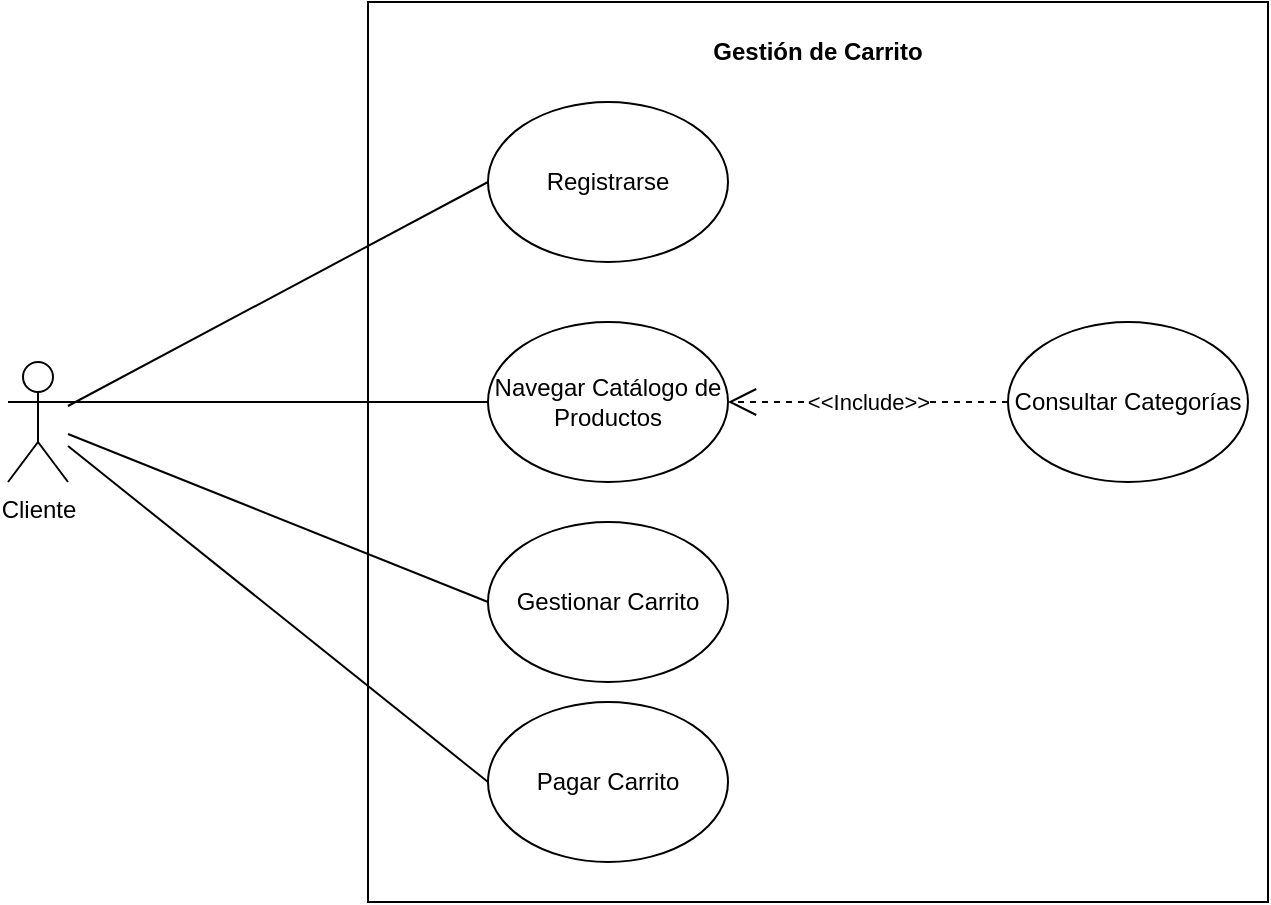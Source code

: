<mxfile version="22.0.8" type="github">
  <diagram name="Página-1" id="jRbx-y_SYb3JKoeKnD-2">
    <mxGraphModel dx="1674" dy="1894" grid="1" gridSize="10" guides="1" tooltips="1" connect="1" arrows="1" fold="1" page="1" pageScale="1" pageWidth="827" pageHeight="1169" math="0" shadow="0">
      <root>
        <mxCell id="0" />
        <mxCell id="1" parent="0" />
        <mxCell id="kEzVejWI9Vlg0A2NMhK7-31" value="" style="whiteSpace=wrap;html=1;aspect=fixed;" vertex="1" parent="1">
          <mxGeometry x="250" y="-30" width="450" height="450" as="geometry" />
        </mxCell>
        <mxCell id="kEzVejWI9Vlg0A2NMhK7-2" value="Cliente" style="shape=umlActor;verticalLabelPosition=bottom;verticalAlign=top;html=1;outlineConnect=0;" vertex="1" parent="1">
          <mxGeometry x="70" y="150" width="30" height="60" as="geometry" />
        </mxCell>
        <mxCell id="kEzVejWI9Vlg0A2NMhK7-4" value="&lt;b&gt;Gestión de Carrito&lt;/b&gt;" style="text;html=1;strokeColor=none;fillColor=none;align=center;verticalAlign=middle;whiteSpace=wrap;rounded=0;" vertex="1" parent="1">
          <mxGeometry x="400" y="-20" width="150" height="30" as="geometry" />
        </mxCell>
        <mxCell id="kEzVejWI9Vlg0A2NMhK7-7" value="" style="endArrow=none;html=1;rounded=0;exitX=0;exitY=0.5;exitDx=0;exitDy=0;" edge="1" parent="1" source="kEzVejWI9Vlg0A2NMhK7-20" target="kEzVejWI9Vlg0A2NMhK7-2">
          <mxGeometry width="50" height="50" relative="1" as="geometry">
            <mxPoint x="310.187" y="201.888" as="sourcePoint" />
            <mxPoint x="80" y="320" as="targetPoint" />
          </mxGeometry>
        </mxCell>
        <mxCell id="kEzVejWI9Vlg0A2NMhK7-9" value="" style="endArrow=none;html=1;rounded=0;exitX=0;exitY=0.5;exitDx=0;exitDy=0;" edge="1" parent="1" source="kEzVejWI9Vlg0A2NMhK7-21" target="kEzVejWI9Vlg0A2NMhK7-2">
          <mxGeometry width="50" height="50" relative="1" as="geometry">
            <mxPoint x="304.278" y="410.879" as="sourcePoint" />
            <mxPoint x="110" y="390" as="targetPoint" />
          </mxGeometry>
        </mxCell>
        <mxCell id="kEzVejWI9Vlg0A2NMhK7-20" value="Gestionar Carrito" style="ellipse;whiteSpace=wrap;html=1;" vertex="1" parent="1">
          <mxGeometry x="310" y="230" width="120" height="80" as="geometry" />
        </mxCell>
        <mxCell id="kEzVejWI9Vlg0A2NMhK7-21" value="Pagar Carrito&lt;br&gt;" style="ellipse;whiteSpace=wrap;html=1;" vertex="1" parent="1">
          <mxGeometry x="310" y="320" width="120" height="80" as="geometry" />
        </mxCell>
        <mxCell id="kEzVejWI9Vlg0A2NMhK7-24" value="Navegar Catálogo de Productos" style="ellipse;whiteSpace=wrap;html=1;" vertex="1" parent="1">
          <mxGeometry x="310" y="130" width="120" height="80" as="geometry" />
        </mxCell>
        <mxCell id="kEzVejWI9Vlg0A2NMhK7-25" value="" style="endArrow=none;html=1;rounded=0;exitX=0;exitY=0.5;exitDx=0;exitDy=0;entryX=1;entryY=0.333;entryDx=0;entryDy=0;entryPerimeter=0;" edge="1" parent="1" source="kEzVejWI9Vlg0A2NMhK7-24" target="kEzVejWI9Vlg0A2NMhK7-2">
          <mxGeometry width="50" height="50" relative="1" as="geometry">
            <mxPoint x="330" y="290" as="sourcePoint" />
            <mxPoint x="140" y="327" as="targetPoint" />
          </mxGeometry>
        </mxCell>
        <mxCell id="kEzVejWI9Vlg0A2NMhK7-26" value="Registrarse" style="ellipse;whiteSpace=wrap;html=1;" vertex="1" parent="1">
          <mxGeometry x="310" y="20" width="120" height="80" as="geometry" />
        </mxCell>
        <mxCell id="kEzVejWI9Vlg0A2NMhK7-27" value="" style="endArrow=none;html=1;rounded=0;exitX=0;exitY=0.5;exitDx=0;exitDy=0;" edge="1" parent="1" source="kEzVejWI9Vlg0A2NMhK7-26" target="kEzVejWI9Vlg0A2NMhK7-2">
          <mxGeometry width="50" height="50" relative="1" as="geometry">
            <mxPoint x="330" y="200" as="sourcePoint" />
            <mxPoint x="140" y="320" as="targetPoint" />
          </mxGeometry>
        </mxCell>
        <mxCell id="kEzVejWI9Vlg0A2NMhK7-28" value="Consultar Categorías" style="ellipse;whiteSpace=wrap;html=1;" vertex="1" parent="1">
          <mxGeometry x="570" y="130" width="120" height="80" as="geometry" />
        </mxCell>
        <mxCell id="kEzVejWI9Vlg0A2NMhK7-30" value="&amp;lt;&amp;lt;Include&amp;gt;&amp;gt;" style="endArrow=open;endSize=12;dashed=1;html=1;rounded=0;entryX=1;entryY=0.5;entryDx=0;entryDy=0;exitX=0;exitY=0.5;exitDx=0;exitDy=0;" edge="1" parent="1" source="kEzVejWI9Vlg0A2NMhK7-28" target="kEzVejWI9Vlg0A2NMhK7-24">
          <mxGeometry width="160" relative="1" as="geometry">
            <mxPoint x="450" y="290" as="sourcePoint" />
            <mxPoint x="610" y="290" as="targetPoint" />
          </mxGeometry>
        </mxCell>
      </root>
    </mxGraphModel>
  </diagram>
</mxfile>

